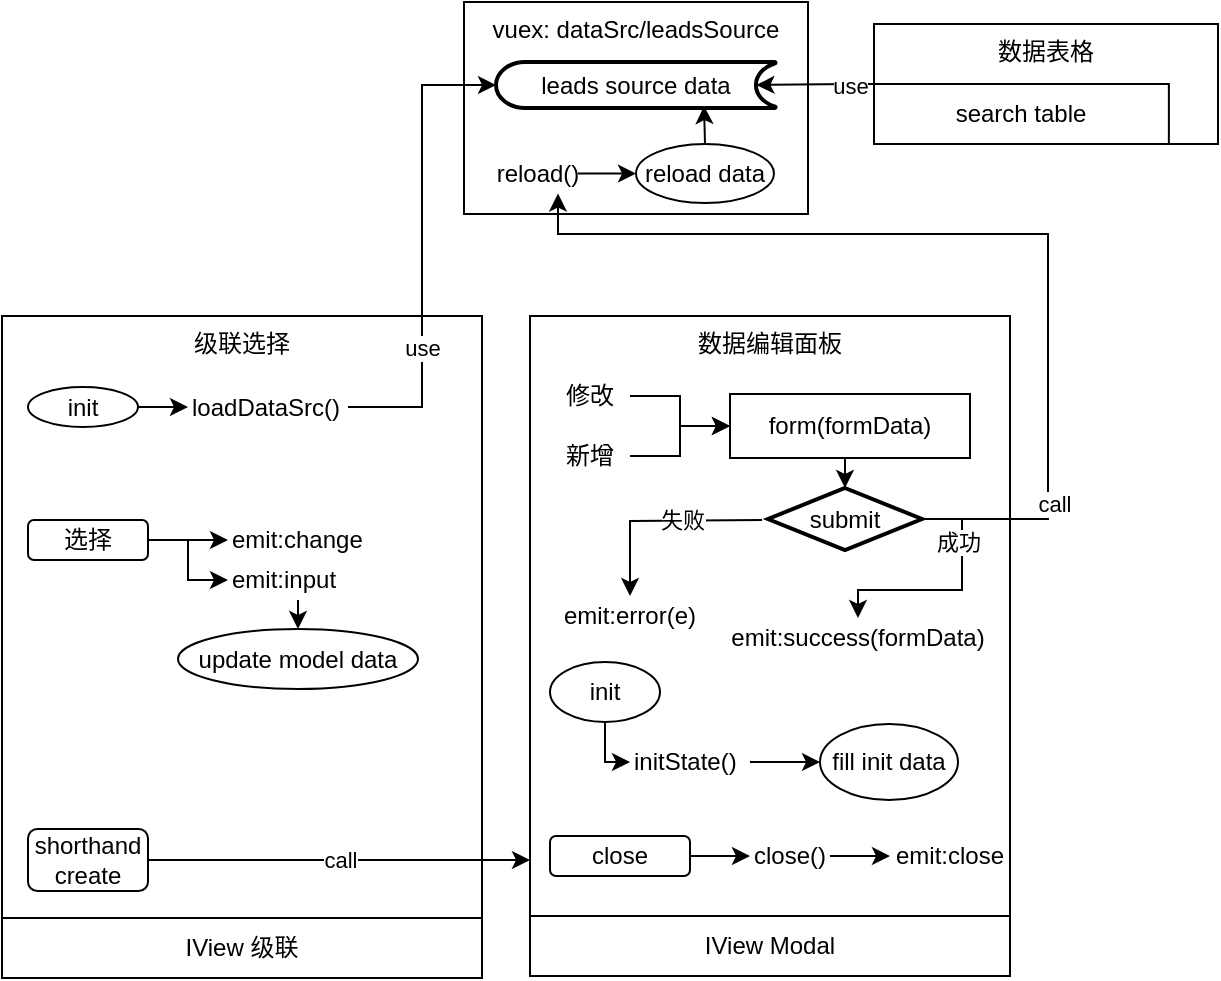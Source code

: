 <mxfile version="14.5.8" type="github">
  <diagram id="uWqBroCjyXyHmRQUqWvy" name="Page-1">
    <mxGraphModel dx="890" dy="662" grid="0" gridSize="10" guides="1" tooltips="1" connect="1" arrows="1" fold="1" page="1" pageScale="1" pageWidth="827" pageHeight="1169" math="0" shadow="0">
      <root>
        <mxCell id="0" />
        <mxCell id="1" parent="0" />
        <mxCell id="nOubKL9727zP79BDSy-0-95" value="" style="group" vertex="1" connectable="0" parent="1">
          <mxGeometry x="314" y="612" width="172" height="106" as="geometry" />
        </mxCell>
        <mxCell id="nOubKL9727zP79BDSy-0-82" value="vuex: dataSrc/leadsSource" style="rounded=0;whiteSpace=wrap;html=1;align=center;verticalAlign=top;container=0;" vertex="1" parent="nOubKL9727zP79BDSy-0-95">
          <mxGeometry width="172" height="106" as="geometry" />
        </mxCell>
        <mxCell id="nOubKL9727zP79BDSy-0-85" value="reload()" style="text;html=1;strokeColor=none;fillColor=none;align=center;verticalAlign=middle;whiteSpace=wrap;rounded=0;container=0;" vertex="1" parent="nOubKL9727zP79BDSy-0-95">
          <mxGeometry x="17" y="75.75" width="40" height="20" as="geometry" />
        </mxCell>
        <mxCell id="nOubKL9727zP79BDSy-0-86" value="reload data" style="ellipse;whiteSpace=wrap;html=1;align=center;container=0;" vertex="1" parent="nOubKL9727zP79BDSy-0-95">
          <mxGeometry x="86" y="71" width="69" height="29.5" as="geometry" />
        </mxCell>
        <mxCell id="nOubKL9727zP79BDSy-0-87" value="" style="edgeStyle=orthogonalEdgeStyle;rounded=0;orthogonalLoop=1;jettySize=auto;html=1;" edge="1" parent="nOubKL9727zP79BDSy-0-95" source="nOubKL9727zP79BDSy-0-85" target="nOubKL9727zP79BDSy-0-86">
          <mxGeometry x="1" y="46" as="geometry" />
        </mxCell>
        <mxCell id="nOubKL9727zP79BDSy-0-91" value="leads source data" style="strokeWidth=2;html=1;shape=mxgraph.flowchart.stored_data;whiteSpace=wrap;align=center;" vertex="1" parent="nOubKL9727zP79BDSy-0-95">
          <mxGeometry x="16" y="30" width="140" height="23" as="geometry" />
        </mxCell>
        <mxCell id="nOubKL9727zP79BDSy-0-94" style="edgeStyle=orthogonalEdgeStyle;rounded=0;orthogonalLoop=1;jettySize=auto;html=1;exitX=0.5;exitY=0;exitDx=0;exitDy=0;entryX=0.743;entryY=0.957;entryDx=0;entryDy=0;entryPerimeter=0;" edge="1" parent="nOubKL9727zP79BDSy-0-95" source="nOubKL9727zP79BDSy-0-86" target="nOubKL9727zP79BDSy-0-91">
          <mxGeometry relative="1" as="geometry" />
        </mxCell>
        <mxCell id="nOubKL9727zP79BDSy-0-68" value="" style="group" vertex="1" connectable="0" parent="1">
          <mxGeometry x="347" y="769" width="240" height="330" as="geometry" />
        </mxCell>
        <mxCell id="nOubKL9727zP79BDSy-0-4" value="数据编辑面板" style="rounded=0;whiteSpace=wrap;html=1;verticalAlign=top;" vertex="1" parent="nOubKL9727zP79BDSy-0-68">
          <mxGeometry width="240" height="300" as="geometry" />
        </mxCell>
        <mxCell id="nOubKL9727zP79BDSy-0-5" value="修改" style="text;html=1;strokeColor=none;fillColor=none;align=center;verticalAlign=middle;whiteSpace=wrap;rounded=0;" vertex="1" parent="nOubKL9727zP79BDSy-0-68">
          <mxGeometry x="10" y="30" width="40" height="20" as="geometry" />
        </mxCell>
        <mxCell id="nOubKL9727zP79BDSy-0-6" value="新增" style="text;html=1;strokeColor=none;fillColor=none;align=center;verticalAlign=middle;whiteSpace=wrap;rounded=0;" vertex="1" parent="nOubKL9727zP79BDSy-0-68">
          <mxGeometry x="10" y="60" width="40" height="20" as="geometry" />
        </mxCell>
        <mxCell id="nOubKL9727zP79BDSy-0-7" value="form(formData)" style="rounded=0;whiteSpace=wrap;html=1;" vertex="1" parent="nOubKL9727zP79BDSy-0-68">
          <mxGeometry x="100" y="39" width="120" height="32" as="geometry" />
        </mxCell>
        <mxCell id="nOubKL9727zP79BDSy-0-8" value="" style="edgeStyle=orthogonalEdgeStyle;rounded=0;orthogonalLoop=1;jettySize=auto;html=1;" edge="1" parent="nOubKL9727zP79BDSy-0-68" source="nOubKL9727zP79BDSy-0-5" target="nOubKL9727zP79BDSy-0-7">
          <mxGeometry relative="1" as="geometry" />
        </mxCell>
        <mxCell id="nOubKL9727zP79BDSy-0-9" value="" style="edgeStyle=orthogonalEdgeStyle;rounded=0;orthogonalLoop=1;jettySize=auto;html=1;" edge="1" parent="nOubKL9727zP79BDSy-0-68" source="nOubKL9727zP79BDSy-0-6" target="nOubKL9727zP79BDSy-0-7">
          <mxGeometry relative="1" as="geometry" />
        </mxCell>
        <mxCell id="nOubKL9727zP79BDSy-0-10" value="emit:success(formData)" style="text;html=1;strokeColor=none;fillColor=none;align=center;verticalAlign=middle;whiteSpace=wrap;rounded=0;" vertex="1" parent="nOubKL9727zP79BDSy-0-68">
          <mxGeometry x="100" y="151" width="128" height="20" as="geometry" />
        </mxCell>
        <mxCell id="nOubKL9727zP79BDSy-0-11" value="emit:error(e)" style="text;html=1;strokeColor=none;fillColor=none;align=center;verticalAlign=middle;whiteSpace=wrap;rounded=0;" vertex="1" parent="nOubKL9727zP79BDSy-0-68">
          <mxGeometry x="20" y="140" width="60" height="20" as="geometry" />
        </mxCell>
        <mxCell id="nOubKL9727zP79BDSy-0-17" style="edgeStyle=orthogonalEdgeStyle;rounded=0;orthogonalLoop=1;jettySize=auto;html=1;entryX=0.5;entryY=0;entryDx=0;entryDy=0;" edge="1" parent="nOubKL9727zP79BDSy-0-68" target="nOubKL9727zP79BDSy-0-11">
          <mxGeometry relative="1" as="geometry">
            <mxPoint x="116" y="102" as="sourcePoint" />
          </mxGeometry>
        </mxCell>
        <mxCell id="nOubKL9727zP79BDSy-0-77" value="失败" style="edgeLabel;html=1;align=center;verticalAlign=middle;resizable=0;points=[];" vertex="1" connectable="0" parent="nOubKL9727zP79BDSy-0-17">
          <mxGeometry x="-0.196" y="3" relative="1" as="geometry">
            <mxPoint x="1" y="-3.5" as="offset" />
          </mxGeometry>
        </mxCell>
        <mxCell id="nOubKL9727zP79BDSy-0-16" style="edgeStyle=orthogonalEdgeStyle;rounded=0;orthogonalLoop=1;jettySize=auto;html=1;exitX=0.5;exitY=1;exitDx=0;exitDy=0;entryX=0.5;entryY=0;entryDx=0;entryDy=0;entryPerimeter=0;" edge="1" parent="nOubKL9727zP79BDSy-0-68" source="nOubKL9727zP79BDSy-0-7" target="nOubKL9727zP79BDSy-0-74">
          <mxGeometry relative="1" as="geometry">
            <mxPoint x="160" y="100" as="targetPoint" />
          </mxGeometry>
        </mxCell>
        <mxCell id="nOubKL9727zP79BDSy-0-20" value="IView Modal" style="rounded=0;whiteSpace=wrap;html=1;" vertex="1" parent="nOubKL9727zP79BDSy-0-68">
          <mxGeometry y="300" width="240" height="30" as="geometry" />
        </mxCell>
        <mxCell id="nOubKL9727zP79BDSy-0-21" value="close" style="rounded=1;whiteSpace=wrap;html=1;" vertex="1" parent="nOubKL9727zP79BDSy-0-68">
          <mxGeometry x="10" y="260" width="70" height="20" as="geometry" />
        </mxCell>
        <mxCell id="nOubKL9727zP79BDSy-0-24" value="close()" style="text;html=1;strokeColor=none;fillColor=none;align=center;verticalAlign=middle;whiteSpace=wrap;rounded=0;" vertex="1" parent="nOubKL9727zP79BDSy-0-68">
          <mxGeometry x="110" y="260" width="40" height="20" as="geometry" />
        </mxCell>
        <mxCell id="nOubKL9727zP79BDSy-0-25" value="" style="edgeStyle=orthogonalEdgeStyle;rounded=0;orthogonalLoop=1;jettySize=auto;html=1;" edge="1" parent="nOubKL9727zP79BDSy-0-68" source="nOubKL9727zP79BDSy-0-21" target="nOubKL9727zP79BDSy-0-24">
          <mxGeometry relative="1" as="geometry" />
        </mxCell>
        <mxCell id="nOubKL9727zP79BDSy-0-27" value="init" style="ellipse;whiteSpace=wrap;html=1;" vertex="1" parent="nOubKL9727zP79BDSy-0-68">
          <mxGeometry x="10" y="173" width="55" height="30" as="geometry" />
        </mxCell>
        <mxCell id="nOubKL9727zP79BDSy-0-79" value="" style="edgeStyle=orthogonalEdgeStyle;rounded=0;orthogonalLoop=1;jettySize=auto;html=1;" edge="1" parent="nOubKL9727zP79BDSy-0-68" source="nOubKL9727zP79BDSy-0-28" target="nOubKL9727zP79BDSy-0-78">
          <mxGeometry relative="1" as="geometry" />
        </mxCell>
        <mxCell id="nOubKL9727zP79BDSy-0-28" value="initState()" style="text;html=1;strokeColor=none;fillColor=none;align=left;verticalAlign=middle;whiteSpace=wrap;rounded=0;" vertex="1" parent="nOubKL9727zP79BDSy-0-68">
          <mxGeometry x="50" y="213" width="60" height="20" as="geometry" />
        </mxCell>
        <mxCell id="nOubKL9727zP79BDSy-0-37" value="" style="edgeStyle=orthogonalEdgeStyle;rounded=0;orthogonalLoop=1;jettySize=auto;html=1;entryX=0;entryY=0.5;entryDx=0;entryDy=0;" edge="1" parent="nOubKL9727zP79BDSy-0-68" source="nOubKL9727zP79BDSy-0-27" target="nOubKL9727zP79BDSy-0-28">
          <mxGeometry relative="1" as="geometry" />
        </mxCell>
        <mxCell id="nOubKL9727zP79BDSy-0-41" value="emit:close" style="text;html=1;strokeColor=none;fillColor=none;align=center;verticalAlign=middle;whiteSpace=wrap;rounded=0;" vertex="1" parent="nOubKL9727zP79BDSy-0-68">
          <mxGeometry x="180" y="260" width="60" height="20" as="geometry" />
        </mxCell>
        <mxCell id="nOubKL9727zP79BDSy-0-42" value="" style="edgeStyle=orthogonalEdgeStyle;rounded=0;orthogonalLoop=1;jettySize=auto;html=1;" edge="1" parent="nOubKL9727zP79BDSy-0-68" source="nOubKL9727zP79BDSy-0-24" target="nOubKL9727zP79BDSy-0-41">
          <mxGeometry relative="1" as="geometry" />
        </mxCell>
        <mxCell id="nOubKL9727zP79BDSy-0-75" style="edgeStyle=orthogonalEdgeStyle;rounded=0;orthogonalLoop=1;jettySize=auto;html=1;exitX=1;exitY=0.5;exitDx=0;exitDy=0;exitPerimeter=0;" edge="1" parent="nOubKL9727zP79BDSy-0-68" source="nOubKL9727zP79BDSy-0-74" target="nOubKL9727zP79BDSy-0-10">
          <mxGeometry relative="1" as="geometry" />
        </mxCell>
        <mxCell id="nOubKL9727zP79BDSy-0-76" value="成功" style="edgeLabel;html=1;align=center;verticalAlign=middle;resizable=0;points=[];" vertex="1" connectable="0" parent="nOubKL9727zP79BDSy-0-75">
          <mxGeometry x="-0.52" relative="1" as="geometry">
            <mxPoint x="-2" y="2" as="offset" />
          </mxGeometry>
        </mxCell>
        <mxCell id="nOubKL9727zP79BDSy-0-74" value="submit" style="strokeWidth=2;html=1;shape=mxgraph.flowchart.decision;whiteSpace=wrap;align=center;" vertex="1" parent="nOubKL9727zP79BDSy-0-68">
          <mxGeometry x="119" y="86" width="77" height="31" as="geometry" />
        </mxCell>
        <mxCell id="nOubKL9727zP79BDSy-0-78" value="&lt;span&gt;fill init data&lt;/span&gt;" style="ellipse;whiteSpace=wrap;html=1;align=center;" vertex="1" parent="nOubKL9727zP79BDSy-0-68">
          <mxGeometry x="145" y="204" width="69" height="38" as="geometry" />
        </mxCell>
        <mxCell id="nOubKL9727zP79BDSy-0-70" value="" style="group" vertex="1" connectable="0" parent="1">
          <mxGeometry x="519" y="623" width="172" height="60" as="geometry" />
        </mxCell>
        <mxCell id="nOubKL9727zP79BDSy-0-2" value="数据表格" style="rounded=0;whiteSpace=wrap;html=1;verticalAlign=top;" vertex="1" parent="nOubKL9727zP79BDSy-0-70">
          <mxGeometry width="172" height="60" as="geometry" />
        </mxCell>
        <mxCell id="nOubKL9727zP79BDSy-0-3" value="search table" style="rounded=0;whiteSpace=wrap;html=1;" vertex="1" parent="nOubKL9727zP79BDSy-0-70">
          <mxGeometry y="30" width="147.429" height="30" as="geometry" />
        </mxCell>
        <mxCell id="nOubKL9727zP79BDSy-0-83" value="" style="group" vertex="1" connectable="0" parent="1">
          <mxGeometry x="83" y="769" width="240" height="301" as="geometry" />
        </mxCell>
        <mxCell id="nOubKL9727zP79BDSy-0-43" value="级联选择" style="rounded=0;whiteSpace=wrap;html=1;align=center;verticalAlign=top;container=0;" vertex="1" parent="nOubKL9727zP79BDSy-0-83">
          <mxGeometry width="240" height="301" as="geometry" />
        </mxCell>
        <mxCell id="nOubKL9727zP79BDSy-0-45" value="init" style="ellipse;whiteSpace=wrap;html=1;container=0;" vertex="1" parent="nOubKL9727zP79BDSy-0-83">
          <mxGeometry x="13" y="35.5" width="55" height="20" as="geometry" />
        </mxCell>
        <mxCell id="nOubKL9727zP79BDSy-0-46" value="loadDataSrc()" style="text;html=1;strokeColor=none;fillColor=none;align=left;verticalAlign=middle;whiteSpace=wrap;rounded=0;container=0;" vertex="1" parent="nOubKL9727zP79BDSy-0-83">
          <mxGeometry x="93" y="35.5" width="80" height="20" as="geometry" />
        </mxCell>
        <mxCell id="nOubKL9727zP79BDSy-0-48" value="" style="edgeStyle=orthogonalEdgeStyle;rounded=0;orthogonalLoop=1;jettySize=auto;html=1;" edge="1" parent="nOubKL9727zP79BDSy-0-83" source="nOubKL9727zP79BDSy-0-45" target="nOubKL9727zP79BDSy-0-46">
          <mxGeometry x="3" y="0.5" as="geometry" />
        </mxCell>
        <mxCell id="nOubKL9727zP79BDSy-0-49" value="选择" style="rounded=1;whiteSpace=wrap;html=1;align=center;container=0;" vertex="1" parent="nOubKL9727zP79BDSy-0-83">
          <mxGeometry x="13" y="102" width="60" height="20" as="geometry" />
        </mxCell>
        <mxCell id="nOubKL9727zP79BDSy-0-51" value="emit:change" style="text;html=1;strokeColor=none;fillColor=none;align=left;verticalAlign=middle;whiteSpace=wrap;rounded=0;container=0;" vertex="1" parent="nOubKL9727zP79BDSy-0-83">
          <mxGeometry x="113" y="102" width="80" height="20" as="geometry" />
        </mxCell>
        <mxCell id="nOubKL9727zP79BDSy-0-55" style="edgeStyle=orthogonalEdgeStyle;rounded=0;orthogonalLoop=1;jettySize=auto;html=1;exitX=1;exitY=0.5;exitDx=0;exitDy=0;entryX=0;entryY=0.5;entryDx=0;entryDy=0;" edge="1" parent="nOubKL9727zP79BDSy-0-83" source="nOubKL9727zP79BDSy-0-49" target="nOubKL9727zP79BDSy-0-51">
          <mxGeometry x="3" y="32" as="geometry" />
        </mxCell>
        <mxCell id="nOubKL9727zP79BDSy-0-52" value="emit:input" style="text;html=1;strokeColor=none;fillColor=none;align=left;verticalAlign=middle;whiteSpace=wrap;rounded=0;container=0;" vertex="1" parent="nOubKL9727zP79BDSy-0-83">
          <mxGeometry x="113" y="122" width="70" height="20" as="geometry" />
        </mxCell>
        <mxCell id="nOubKL9727zP79BDSy-0-56" style="edgeStyle=orthogonalEdgeStyle;rounded=0;orthogonalLoop=1;jettySize=auto;html=1;exitX=1;exitY=0.5;exitDx=0;exitDy=0;entryX=0;entryY=0.5;entryDx=0;entryDy=0;" edge="1" parent="nOubKL9727zP79BDSy-0-83" source="nOubKL9727zP79BDSy-0-49" target="nOubKL9727zP79BDSy-0-52">
          <mxGeometry x="3" y="32" as="geometry" />
        </mxCell>
        <mxCell id="nOubKL9727zP79BDSy-0-62" value="update model data" style="ellipse;whiteSpace=wrap;html=1;align=center;container=0;" vertex="1" parent="nOubKL9727zP79BDSy-0-83">
          <mxGeometry x="88" y="156.5" width="120" height="30" as="geometry" />
        </mxCell>
        <mxCell id="nOubKL9727zP79BDSy-0-64" style="edgeStyle=orthogonalEdgeStyle;rounded=0;orthogonalLoop=1;jettySize=auto;html=1;exitX=0.5;exitY=1;exitDx=0;exitDy=0;entryX=0.5;entryY=0;entryDx=0;entryDy=0;" edge="1" parent="nOubKL9727zP79BDSy-0-83" source="nOubKL9727zP79BDSy-0-52" target="nOubKL9727zP79BDSy-0-62">
          <mxGeometry x="3" y="32" as="geometry" />
        </mxCell>
        <mxCell id="nOubKL9727zP79BDSy-0-72" value="shorthand create" style="rounded=1;whiteSpace=wrap;html=1;align=center;container=0;" vertex="1" parent="nOubKL9727zP79BDSy-0-83">
          <mxGeometry x="13" y="256.5" width="60" height="31" as="geometry" />
        </mxCell>
        <mxCell id="nOubKL9727zP79BDSy-0-73" value="call" style="edgeStyle=orthogonalEdgeStyle;rounded=0;orthogonalLoop=1;jettySize=auto;html=1;exitX=1;exitY=0.5;exitDx=0;exitDy=0;" edge="1" parent="1" source="nOubKL9727zP79BDSy-0-72">
          <mxGeometry relative="1" as="geometry">
            <mxPoint x="347" y="1041" as="targetPoint" />
            <Array as="points">
              <mxPoint x="347" y="1041" />
            </Array>
          </mxGeometry>
        </mxCell>
        <mxCell id="nOubKL9727zP79BDSy-0-89" style="edgeStyle=orthogonalEdgeStyle;rounded=0;orthogonalLoop=1;jettySize=auto;html=1;exitX=1;exitY=0.5;exitDx=0;exitDy=0;entryX=0;entryY=0.5;entryDx=0;entryDy=0;entryPerimeter=0;" edge="1" parent="1" source="nOubKL9727zP79BDSy-0-46" target="nOubKL9727zP79BDSy-0-91">
          <mxGeometry relative="1" as="geometry" />
        </mxCell>
        <mxCell id="nOubKL9727zP79BDSy-0-99" value="use" style="edgeLabel;html=1;align=center;verticalAlign=middle;resizable=0;points=[];" vertex="1" connectable="0" parent="nOubKL9727zP79BDSy-0-89">
          <mxGeometry x="-0.425" relative="1" as="geometry">
            <mxPoint y="1" as="offset" />
          </mxGeometry>
        </mxCell>
        <mxCell id="nOubKL9727zP79BDSy-0-90" style="edgeStyle=orthogonalEdgeStyle;rounded=0;orthogonalLoop=1;jettySize=auto;html=1;exitX=1;exitY=0.5;exitDx=0;exitDy=0;exitPerimeter=0;entryX=0.75;entryY=1;entryDx=0;entryDy=0;" edge="1" parent="1" source="nOubKL9727zP79BDSy-0-74" target="nOubKL9727zP79BDSy-0-85">
          <mxGeometry relative="1" as="geometry">
            <Array as="points">
              <mxPoint x="606" y="871" />
              <mxPoint x="606" y="728" />
              <mxPoint x="361" y="728" />
            </Array>
          </mxGeometry>
        </mxCell>
        <mxCell id="nOubKL9727zP79BDSy-0-101" value="call" style="edgeLabel;html=1;align=center;verticalAlign=middle;resizable=0;points=[];" vertex="1" connectable="0" parent="nOubKL9727zP79BDSy-0-90">
          <mxGeometry x="-0.701" y="-3" relative="1" as="geometry">
            <mxPoint as="offset" />
          </mxGeometry>
        </mxCell>
        <mxCell id="nOubKL9727zP79BDSy-0-44" value="IView 级联" style="rounded=0;whiteSpace=wrap;html=1;container=0;" vertex="1" parent="1">
          <mxGeometry x="83" y="1070" width="240" height="30" as="geometry" />
        </mxCell>
        <mxCell id="nOubKL9727zP79BDSy-0-98" style="edgeStyle=orthogonalEdgeStyle;rounded=0;orthogonalLoop=1;jettySize=auto;html=1;exitX=0;exitY=0;exitDx=0;exitDy=0;entryX=0.93;entryY=0.5;entryDx=0;entryDy=0;entryPerimeter=0;" edge="1" parent="1" source="nOubKL9727zP79BDSy-0-3" target="nOubKL9727zP79BDSy-0-91">
          <mxGeometry relative="1" as="geometry">
            <Array as="points">
              <mxPoint x="509" y="654" />
            </Array>
          </mxGeometry>
        </mxCell>
        <mxCell id="nOubKL9727zP79BDSy-0-100" value="use" style="edgeLabel;html=1;align=center;verticalAlign=middle;resizable=0;points=[];" vertex="1" connectable="0" parent="nOubKL9727zP79BDSy-0-98">
          <mxGeometry x="-0.217" y="1" relative="1" as="geometry">
            <mxPoint x="10.99" y="-0.63" as="offset" />
          </mxGeometry>
        </mxCell>
      </root>
    </mxGraphModel>
  </diagram>
</mxfile>

